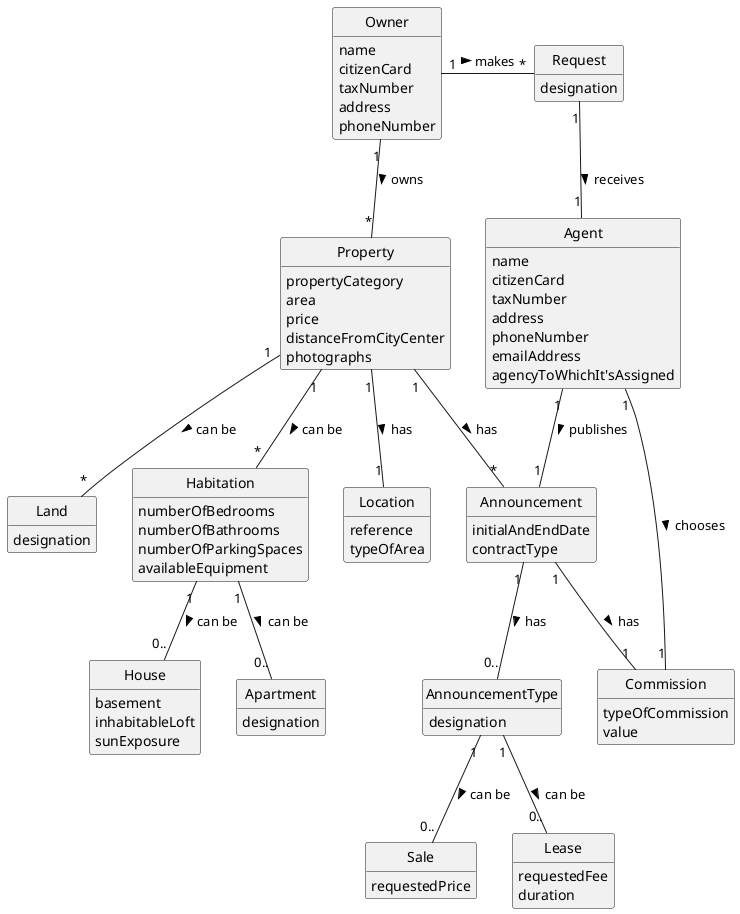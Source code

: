@startuml
skinparam monochrome true
skinparam packageStyle rectangle
skinparam shadowing false

skinparam classAttributeIconSize 0

hide circle
hide methods

class Announcement{
    initialAndEndDate
    contractType
}

class AnnouncementType{
    designation
}

class Sale{
    requestedPrice
}

class Lease{
    requestedFee
    duration
}

class Commission{
    typeOfCommission
    value
}

class Request{
    designation
}

class Property{
    propertyCategory
    area
    price
    distanceFromCityCenter
    photographs
}

class Location{
   reference
   typeOfArea
}

class Land{
    designation
}

class Habitation{
    numberOfBedrooms
    numberOfBathrooms
    numberOfParkingSpaces
    availableEquipment
}

class Apartment{
    designation
}

class Agent{
    name
    citizenCard
    taxNumber
    address
    phoneNumber
    emailAddress
    agencyToWhichIt'sAssigned
}

class Owner{
    name
    citizenCard
    taxNumber
    address
    phoneNumber
}

class House {
    basement
    inhabitableLoft
    sunExposure
}

Request "1" -- "1" Agent : receives >

Agent "1" -- "1" Announcement : publishes >
Agent "1" -- "1" Commission: chooses >

Owner "1" -- "*" Property : owns >
Owner "1" -right- "*" Request : makes >

Announcement "1" -- "1" Commission : has >
Announcement "1" -- "0.." AnnouncementType: has >

AnnouncementType "1" -- "0.." Sale: can be >
AnnouncementType "1" -- "0.." Lease: can be >

Property "1" -right- "*" Announcement : has >
Property "1" -- "*" Land: can be >
Property "1" -- "1" Location: has >
Property "1" -- "*" Habitation : can be >

Habitation "1" -- "0.." House : can be >
Habitation "1" -- "0.." Apartment: can be >

@enduml